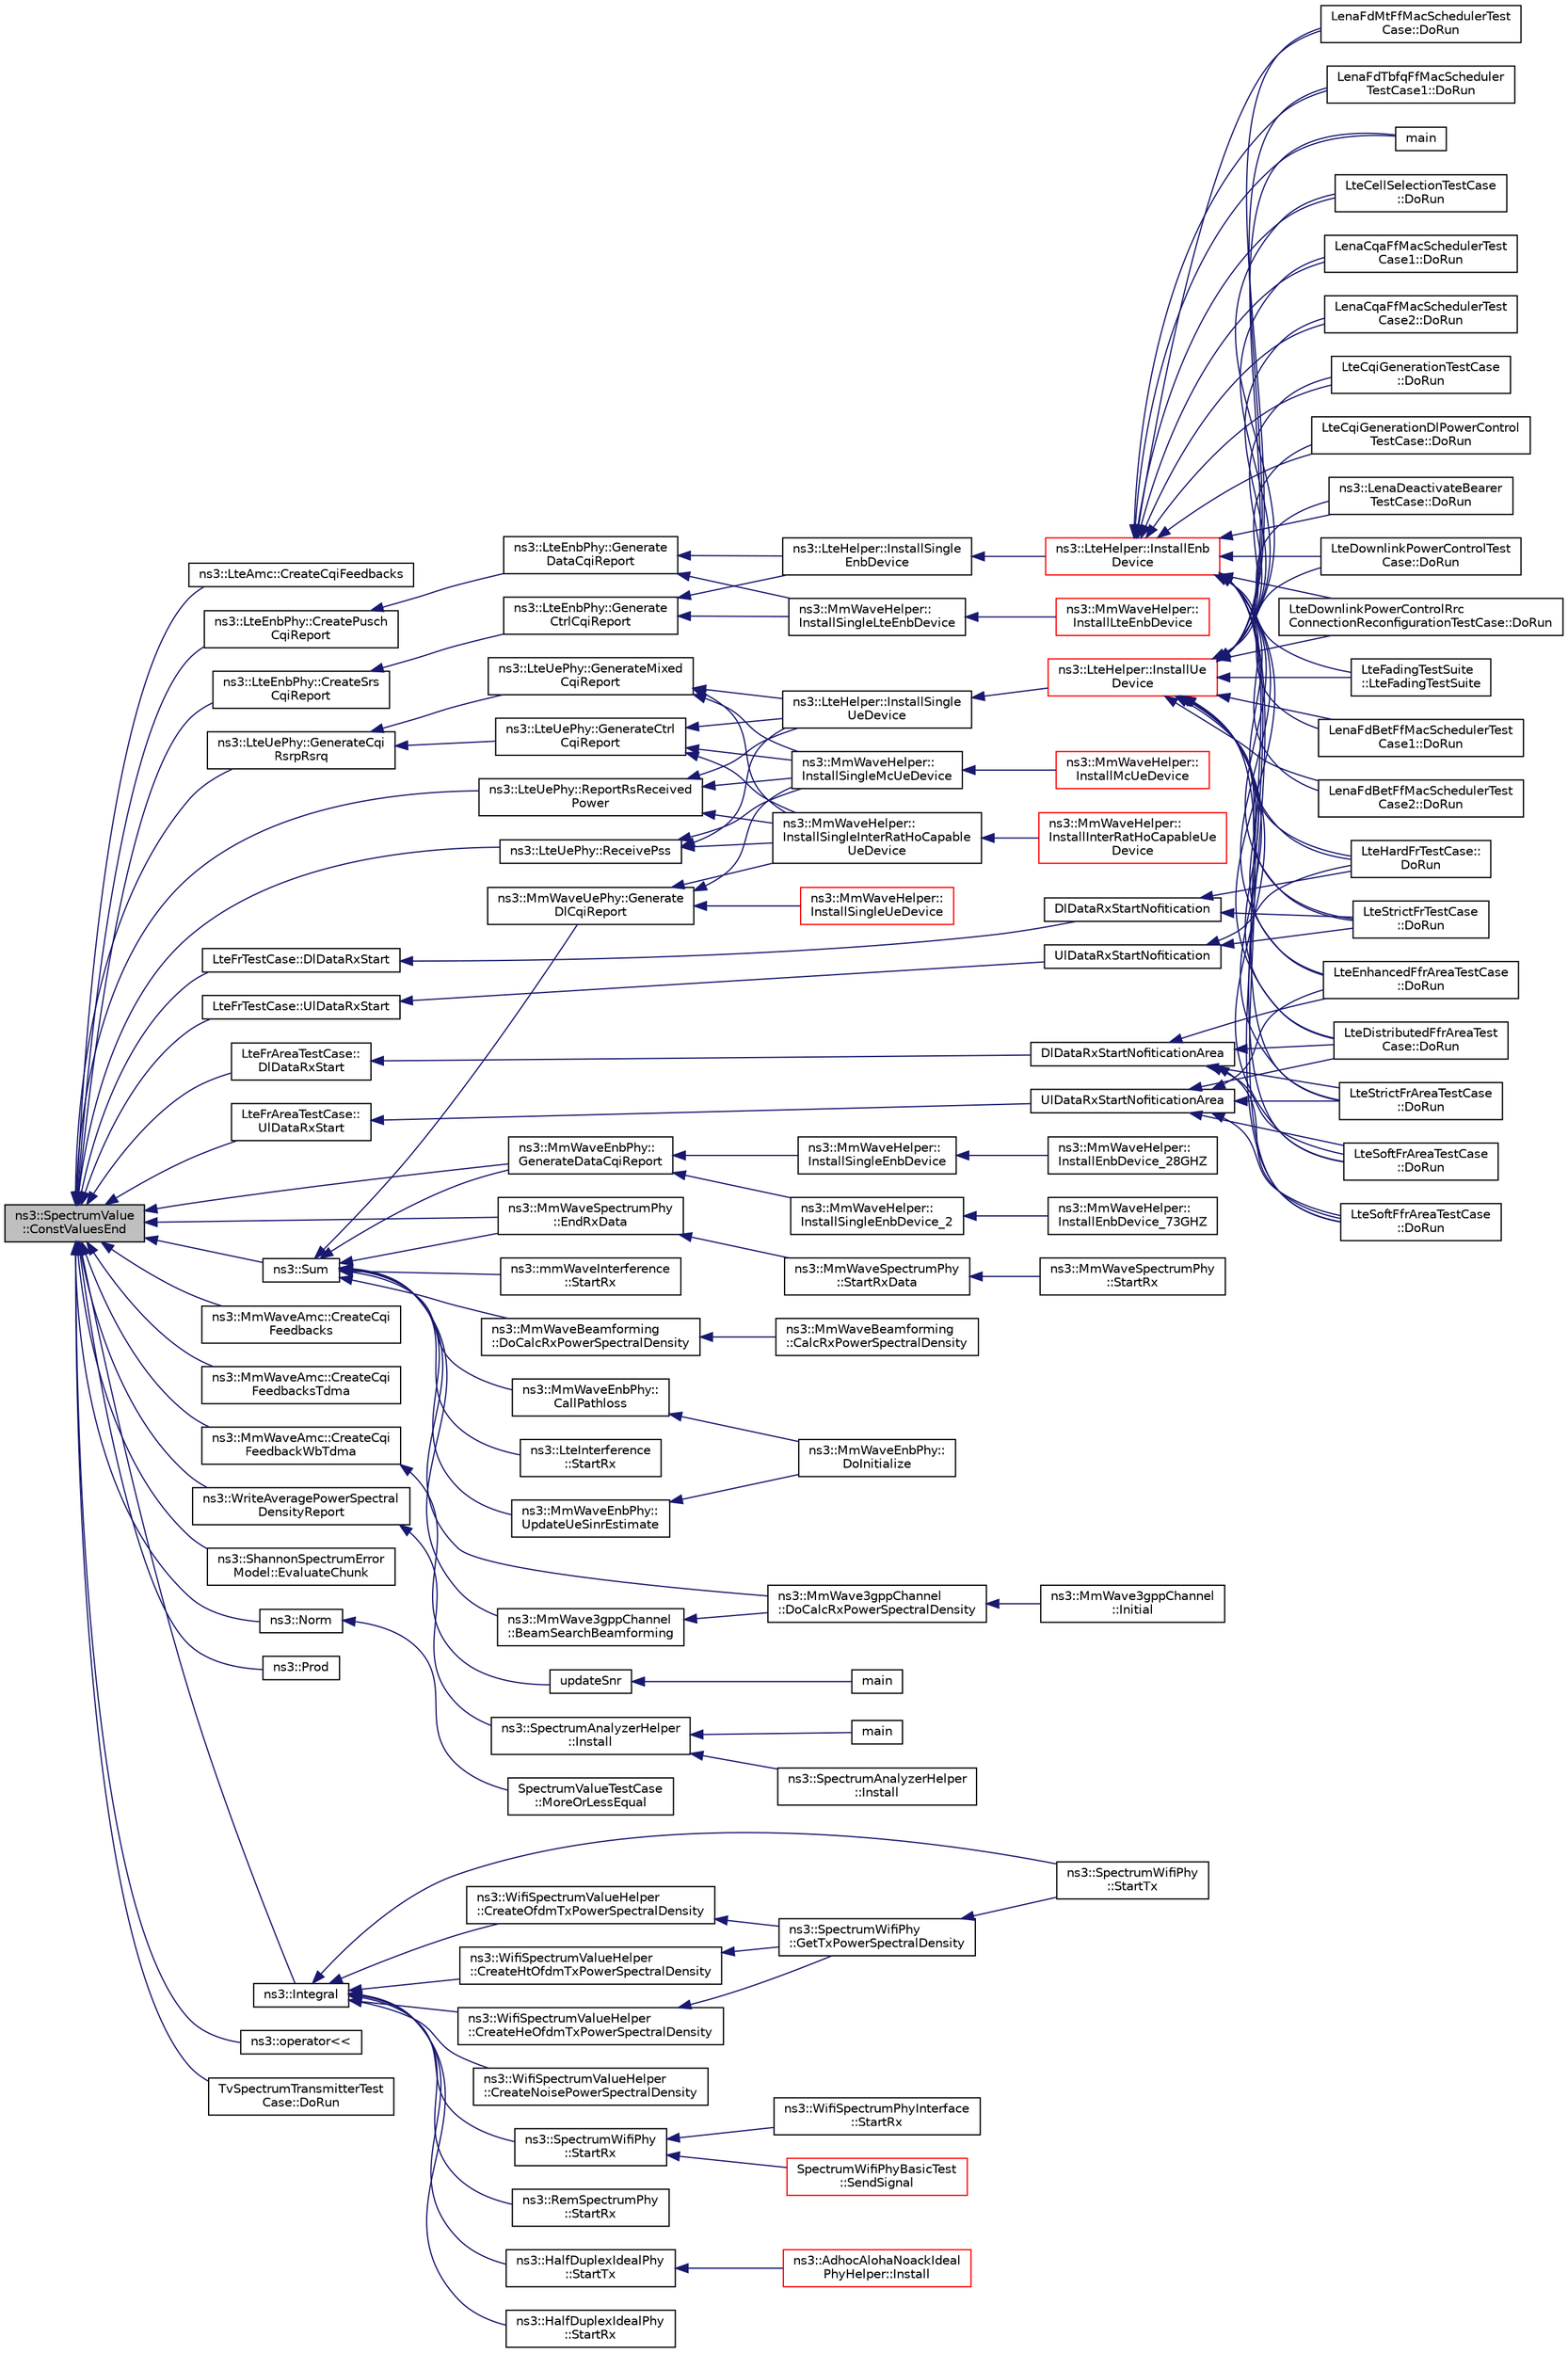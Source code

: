 digraph "ns3::SpectrumValue::ConstValuesEnd"
{
  edge [fontname="Helvetica",fontsize="10",labelfontname="Helvetica",labelfontsize="10"];
  node [fontname="Helvetica",fontsize="10",shape=record];
  rankdir="LR";
  Node1 [label="ns3::SpectrumValue\l::ConstValuesEnd",height=0.2,width=0.4,color="black", fillcolor="grey75", style="filled", fontcolor="black"];
  Node1 -> Node2 [dir="back",color="midnightblue",fontsize="10",style="solid"];
  Node2 [label="ns3::LteAmc::CreateCqiFeedbacks",height=0.2,width=0.4,color="black", fillcolor="white", style="filled",URL="$d0/dd6/classns3_1_1LteAmc.html#a5190b24fd9a520be9be4a0d4d9110cf4",tooltip="Create a message with CQI feedback. "];
  Node1 -> Node3 [dir="back",color="midnightblue",fontsize="10",style="solid"];
  Node3 [label="ns3::LteEnbPhy::CreatePusch\lCqiReport",height=0.2,width=0.4,color="black", fillcolor="white", style="filled",URL="$d3/d51/classns3_1_1LteEnbPhy.html#a1c0d9c7094c6e36c574f396e5a6270a5",tooltip="Create the UL CQI feedback from SINR values perceived at the physical layer with the PUSCH signal rec..."];
  Node3 -> Node4 [dir="back",color="midnightblue",fontsize="10",style="solid"];
  Node4 [label="ns3::LteEnbPhy::Generate\lDataCqiReport",height=0.2,width=0.4,color="black", fillcolor="white", style="filled",URL="$d3/d51/classns3_1_1LteEnbPhy.html#a606a5f28fc9d71d470d305b967698596"];
  Node4 -> Node5 [dir="back",color="midnightblue",fontsize="10",style="solid"];
  Node5 [label="ns3::LteHelper::InstallSingle\lEnbDevice",height=0.2,width=0.4,color="black", fillcolor="white", style="filled",URL="$d6/d63/classns3_1_1LteHelper.html#afac168014c3a4ac5c30bfd7c1d09cb96"];
  Node5 -> Node6 [dir="back",color="midnightblue",fontsize="10",style="solid"];
  Node6 [label="ns3::LteHelper::InstallEnb\lDevice",height=0.2,width=0.4,color="red", fillcolor="white", style="filled",URL="$d6/d63/classns3_1_1LteHelper.html#a5e009ad35ef85f46b5a6099263f15a03"];
  Node6 -> Node7 [dir="back",color="midnightblue",fontsize="10",style="solid"];
  Node7 [label="main",height=0.2,width=0.4,color="black", fillcolor="white", style="filled",URL="$d5/d9b/lena-cqi-threshold_8cc.html#a0ddf1224851353fc92bfbff6f499fa97"];
  Node6 -> Node8 [dir="back",color="midnightblue",fontsize="10",style="solid"];
  Node8 [label="LteCellSelectionTestCase\l::DoRun",height=0.2,width=0.4,color="black", fillcolor="white", style="filled",URL="$d3/d21/classLteCellSelectionTestCase.html#a2ad9dadf26f7beb5d3ed1c6dfbcef90a",tooltip="Setup the simulation according to the configuration set by the class constructor, run it..."];
  Node6 -> Node9 [dir="back",color="midnightblue",fontsize="10",style="solid"];
  Node9 [label="LenaCqaFfMacSchedulerTest\lCase1::DoRun",height=0.2,width=0.4,color="black", fillcolor="white", style="filled",URL="$d2/d5c/classLenaCqaFfMacSchedulerTestCase1.html#a91b3e2ef4ff292dbeda5559ff0eae1e6",tooltip="Implementation to actually run this TestCase. "];
  Node6 -> Node10 [dir="back",color="midnightblue",fontsize="10",style="solid"];
  Node10 [label="LenaCqaFfMacSchedulerTest\lCase2::DoRun",height=0.2,width=0.4,color="black", fillcolor="white", style="filled",URL="$d4/d7d/classLenaCqaFfMacSchedulerTestCase2.html#a773e8490a80a3afe50adf54d713d3e4a",tooltip="Implementation to actually run this TestCase. "];
  Node6 -> Node11 [dir="back",color="midnightblue",fontsize="10",style="solid"];
  Node11 [label="LteCqiGenerationTestCase\l::DoRun",height=0.2,width=0.4,color="black", fillcolor="white", style="filled",URL="$d6/d58/classLteCqiGenerationTestCase.html#a263a0f3670c23e42ed3feb7d353bdd09",tooltip="Implementation to actually run this TestCase. "];
  Node6 -> Node12 [dir="back",color="midnightblue",fontsize="10",style="solid"];
  Node12 [label="LteCqiGenerationDlPowerControl\lTestCase::DoRun",height=0.2,width=0.4,color="black", fillcolor="white", style="filled",URL="$d0/d70/classLteCqiGenerationDlPowerControlTestCase.html#a8a6ba5e52123fc8ed0deb9014a8b0591",tooltip="Implementation to actually run this TestCase. "];
  Node6 -> Node13 [dir="back",color="midnightblue",fontsize="10",style="solid"];
  Node13 [label="ns3::LenaDeactivateBearer\lTestCase::DoRun",height=0.2,width=0.4,color="black", fillcolor="white", style="filled",URL="$d4/d2f/classns3_1_1LenaDeactivateBearerTestCase.html#a214d777e46f96b701efdfd360871f53f",tooltip="Implementation to actually run this TestCase. "];
  Node6 -> Node14 [dir="back",color="midnightblue",fontsize="10",style="solid"];
  Node14 [label="LteDownlinkPowerControlTest\lCase::DoRun",height=0.2,width=0.4,color="black", fillcolor="white", style="filled",URL="$dd/d8d/classLteDownlinkPowerControlTestCase.html#a2eb1e31f7313f51061d8aa950d3f4268",tooltip="Implementation to actually run this TestCase. "];
  Node6 -> Node15 [dir="back",color="midnightblue",fontsize="10",style="solid"];
  Node15 [label="LteDownlinkPowerControlRrc\lConnectionReconfigurationTestCase::DoRun",height=0.2,width=0.4,color="black", fillcolor="white", style="filled",URL="$dd/d20/classLteDownlinkPowerControlRrcConnectionReconfigurationTestCase.html#a3f7be434747a85c448ade6fc4500d552",tooltip="Implementation to actually run this TestCase. "];
  Node6 -> Node16 [dir="back",color="midnightblue",fontsize="10",style="solid"];
  Node16 [label="LteFadingTestSuite\l::LteFadingTestSuite",height=0.2,width=0.4,color="black", fillcolor="white", style="filled",URL="$da/d7a/classLteFadingTestSuite.html#aa8f5d146edf68b18fe52196168dcbf90"];
  Node6 -> Node17 [dir="back",color="midnightblue",fontsize="10",style="solid"];
  Node17 [label="LenaFdBetFfMacSchedulerTest\lCase1::DoRun",height=0.2,width=0.4,color="black", fillcolor="white", style="filled",URL="$de/d24/classLenaFdBetFfMacSchedulerTestCase1.html#a21b7a9f396adcc1ab24ddefc919345f2",tooltip="Implementation to actually run this TestCase. "];
  Node6 -> Node18 [dir="back",color="midnightblue",fontsize="10",style="solid"];
  Node18 [label="LenaFdBetFfMacSchedulerTest\lCase2::DoRun",height=0.2,width=0.4,color="black", fillcolor="white", style="filled",URL="$d5/de5/classLenaFdBetFfMacSchedulerTestCase2.html#a51c587a50f2087be7c3950f4d2d82852",tooltip="Implementation to actually run this TestCase. "];
  Node6 -> Node19 [dir="back",color="midnightblue",fontsize="10",style="solid"];
  Node19 [label="LenaFdMtFfMacSchedulerTest\lCase::DoRun",height=0.2,width=0.4,color="black", fillcolor="white", style="filled",URL="$d6/dbd/classLenaFdMtFfMacSchedulerTestCase.html#a5cfc445b7daa4a02df317b46ee007f1a",tooltip="Implementation to actually run this TestCase. "];
  Node6 -> Node20 [dir="back",color="midnightblue",fontsize="10",style="solid"];
  Node20 [label="LenaFdTbfqFfMacScheduler\lTestCase1::DoRun",height=0.2,width=0.4,color="black", fillcolor="white", style="filled",URL="$d8/d07/classLenaFdTbfqFfMacSchedulerTestCase1.html#ae0536bf54d4e05fbf3600c1654c14cc0",tooltip="Implementation to actually run this TestCase. "];
  Node6 -> Node21 [dir="back",color="midnightblue",fontsize="10",style="solid"];
  Node21 [label="LteHardFrTestCase::\lDoRun",height=0.2,width=0.4,color="black", fillcolor="white", style="filled",URL="$d3/d19/classLteHardFrTestCase.html#a7267927f1ffb7acff88742eb33ab2e3c",tooltip="Implementation to actually run this TestCase. "];
  Node6 -> Node22 [dir="back",color="midnightblue",fontsize="10",style="solid"];
  Node22 [label="LteStrictFrTestCase\l::DoRun",height=0.2,width=0.4,color="black", fillcolor="white", style="filled",URL="$d7/d86/classLteStrictFrTestCase.html#afd223c9e5a1d3e14a244303963e21425",tooltip="Implementation to actually run this TestCase. "];
  Node6 -> Node23 [dir="back",color="midnightblue",fontsize="10",style="solid"];
  Node23 [label="LteStrictFrAreaTestCase\l::DoRun",height=0.2,width=0.4,color="black", fillcolor="white", style="filled",URL="$df/d79/classLteStrictFrAreaTestCase.html#a61e945e04c3b10a50c2f484198199b49",tooltip="Implementation to actually run this TestCase. "];
  Node6 -> Node24 [dir="back",color="midnightblue",fontsize="10",style="solid"];
  Node24 [label="LteSoftFrAreaTestCase\l::DoRun",height=0.2,width=0.4,color="black", fillcolor="white", style="filled",URL="$de/df4/classLteSoftFrAreaTestCase.html#ae0df301b6c0f1a80a0145746b15a109c",tooltip="Implementation to actually run this TestCase. "];
  Node6 -> Node25 [dir="back",color="midnightblue",fontsize="10",style="solid"];
  Node25 [label="LteSoftFfrAreaTestCase\l::DoRun",height=0.2,width=0.4,color="black", fillcolor="white", style="filled",URL="$d5/df1/classLteSoftFfrAreaTestCase.html#aaf88ccad780563fc6394cd97ec9328d4",tooltip="Implementation to actually run this TestCase. "];
  Node6 -> Node26 [dir="back",color="midnightblue",fontsize="10",style="solid"];
  Node26 [label="LteEnhancedFfrAreaTestCase\l::DoRun",height=0.2,width=0.4,color="black", fillcolor="white", style="filled",URL="$dc/d2a/classLteEnhancedFfrAreaTestCase.html#aa242a1923952a50df92c3e291f1ca8a6",tooltip="Implementation to actually run this TestCase. "];
  Node6 -> Node27 [dir="back",color="midnightblue",fontsize="10",style="solid"];
  Node27 [label="LteDistributedFfrAreaTest\lCase::DoRun",height=0.2,width=0.4,color="black", fillcolor="white", style="filled",URL="$d7/d87/classLteDistributedFfrAreaTestCase.html#a1a386a39f2ddc3d22b17a134b775e2b7",tooltip="Implementation to actually run this TestCase. "];
  Node4 -> Node28 [dir="back",color="midnightblue",fontsize="10",style="solid"];
  Node28 [label="ns3::MmWaveHelper::\lInstallSingleLteEnbDevice",height=0.2,width=0.4,color="black", fillcolor="white", style="filled",URL="$dd/d6b/classns3_1_1MmWaveHelper.html#aaeb59f78f5681d696fe4b3ddea022406"];
  Node28 -> Node29 [dir="back",color="midnightblue",fontsize="10",style="solid"];
  Node29 [label="ns3::MmWaveHelper::\lInstallLteEnbDevice",height=0.2,width=0.4,color="red", fillcolor="white", style="filled",URL="$dd/d6b/classns3_1_1MmWaveHelper.html#a5c265e74ff3134d117adabadb1e25357"];
  Node1 -> Node30 [dir="back",color="midnightblue",fontsize="10",style="solid"];
  Node30 [label="ns3::LteEnbPhy::CreateSrs\lCqiReport",height=0.2,width=0.4,color="black", fillcolor="white", style="filled",URL="$d3/d51/classns3_1_1LteEnbPhy.html#a7028105291805bab644313e02429f0cc",tooltip="Create the UL CQI feedback from SINR values perceived at the physical layer with the SRS signal recei..."];
  Node30 -> Node31 [dir="back",color="midnightblue",fontsize="10",style="solid"];
  Node31 [label="ns3::LteEnbPhy::Generate\lCtrlCqiReport",height=0.2,width=0.4,color="black", fillcolor="white", style="filled",URL="$d3/d51/classns3_1_1LteEnbPhy.html#abf6978d738fa1f07c4ca36dd1b6fd5b1"];
  Node31 -> Node5 [dir="back",color="midnightblue",fontsize="10",style="solid"];
  Node31 -> Node28 [dir="back",color="midnightblue",fontsize="10",style="solid"];
  Node1 -> Node32 [dir="back",color="midnightblue",fontsize="10",style="solid"];
  Node32 [label="ns3::LteUePhy::GenerateCqi\lRsrpRsrq",height=0.2,width=0.4,color="black", fillcolor="white", style="filled",URL="$da/ddd/classns3_1_1LteUePhy.html#a925f046fc4e8f4727b308f6e0d3ec3b4"];
  Node32 -> Node33 [dir="back",color="midnightblue",fontsize="10",style="solid"];
  Node33 [label="ns3::LteUePhy::GenerateCtrl\lCqiReport",height=0.2,width=0.4,color="black", fillcolor="white", style="filled",URL="$da/ddd/classns3_1_1LteUePhy.html#a7eb062ce376b91b78d2bcfec9119c228"];
  Node33 -> Node34 [dir="back",color="midnightblue",fontsize="10",style="solid"];
  Node34 [label="ns3::LteHelper::InstallSingle\lUeDevice",height=0.2,width=0.4,color="black", fillcolor="white", style="filled",URL="$d6/d63/classns3_1_1LteHelper.html#afa6e13db5742241f48f8f4b8533b67f6"];
  Node34 -> Node35 [dir="back",color="midnightblue",fontsize="10",style="solid"];
  Node35 [label="ns3::LteHelper::InstallUe\lDevice",height=0.2,width=0.4,color="red", fillcolor="white", style="filled",URL="$d6/d63/classns3_1_1LteHelper.html#ac9cd932d7de92811cfa953c2e3b2fc9f"];
  Node35 -> Node7 [dir="back",color="midnightblue",fontsize="10",style="solid"];
  Node35 -> Node8 [dir="back",color="midnightblue",fontsize="10",style="solid"];
  Node35 -> Node9 [dir="back",color="midnightblue",fontsize="10",style="solid"];
  Node35 -> Node10 [dir="back",color="midnightblue",fontsize="10",style="solid"];
  Node35 -> Node11 [dir="back",color="midnightblue",fontsize="10",style="solid"];
  Node35 -> Node12 [dir="back",color="midnightblue",fontsize="10",style="solid"];
  Node35 -> Node13 [dir="back",color="midnightblue",fontsize="10",style="solid"];
  Node35 -> Node14 [dir="back",color="midnightblue",fontsize="10",style="solid"];
  Node35 -> Node15 [dir="back",color="midnightblue",fontsize="10",style="solid"];
  Node35 -> Node16 [dir="back",color="midnightblue",fontsize="10",style="solid"];
  Node35 -> Node17 [dir="back",color="midnightblue",fontsize="10",style="solid"];
  Node35 -> Node18 [dir="back",color="midnightblue",fontsize="10",style="solid"];
  Node35 -> Node19 [dir="back",color="midnightblue",fontsize="10",style="solid"];
  Node35 -> Node20 [dir="back",color="midnightblue",fontsize="10",style="solid"];
  Node35 -> Node21 [dir="back",color="midnightblue",fontsize="10",style="solid"];
  Node35 -> Node22 [dir="back",color="midnightblue",fontsize="10",style="solid"];
  Node35 -> Node23 [dir="back",color="midnightblue",fontsize="10",style="solid"];
  Node35 -> Node24 [dir="back",color="midnightblue",fontsize="10",style="solid"];
  Node35 -> Node25 [dir="back",color="midnightblue",fontsize="10",style="solid"];
  Node35 -> Node26 [dir="back",color="midnightblue",fontsize="10",style="solid"];
  Node35 -> Node27 [dir="back",color="midnightblue",fontsize="10",style="solid"];
  Node33 -> Node36 [dir="back",color="midnightblue",fontsize="10",style="solid"];
  Node36 [label="ns3::MmWaveHelper::\lInstallSingleMcUeDevice",height=0.2,width=0.4,color="black", fillcolor="white", style="filled",URL="$dd/d6b/classns3_1_1MmWaveHelper.html#a236cf69b7851d5bdf0c532c47dd19bd5"];
  Node36 -> Node37 [dir="back",color="midnightblue",fontsize="10",style="solid"];
  Node37 [label="ns3::MmWaveHelper::\lInstallMcUeDevice",height=0.2,width=0.4,color="red", fillcolor="white", style="filled",URL="$dd/d6b/classns3_1_1MmWaveHelper.html#a0d017af816f9651994b5ae38e55f4584"];
  Node33 -> Node38 [dir="back",color="midnightblue",fontsize="10",style="solid"];
  Node38 [label="ns3::MmWaveHelper::\lInstallSingleInterRatHoCapable\lUeDevice",height=0.2,width=0.4,color="black", fillcolor="white", style="filled",URL="$dd/d6b/classns3_1_1MmWaveHelper.html#ab39af31d58b43a27347c95ef8f999591"];
  Node38 -> Node39 [dir="back",color="midnightblue",fontsize="10",style="solid"];
  Node39 [label="ns3::MmWaveHelper::\lInstallInterRatHoCapableUe\lDevice",height=0.2,width=0.4,color="red", fillcolor="white", style="filled",URL="$dd/d6b/classns3_1_1MmWaveHelper.html#a4a30b6e9361765ac818cebbf337b8231"];
  Node32 -> Node40 [dir="back",color="midnightblue",fontsize="10",style="solid"];
  Node40 [label="ns3::LteUePhy::GenerateMixed\lCqiReport",height=0.2,width=0.4,color="black", fillcolor="white", style="filled",URL="$da/ddd/classns3_1_1LteUePhy.html#afdd5a3c3b8a0a7bc8996254bd693e0de"];
  Node40 -> Node34 [dir="back",color="midnightblue",fontsize="10",style="solid"];
  Node40 -> Node36 [dir="back",color="midnightblue",fontsize="10",style="solid"];
  Node40 -> Node38 [dir="back",color="midnightblue",fontsize="10",style="solid"];
  Node1 -> Node41 [dir="back",color="midnightblue",fontsize="10",style="solid"];
  Node41 [label="ns3::LteUePhy::ReportRsReceived\lPower",height=0.2,width=0.4,color="black", fillcolor="white", style="filled",URL="$da/ddd/classns3_1_1LteUePhy.html#aca025f112e83d159f7a1b0fb822d77b6"];
  Node41 -> Node34 [dir="back",color="midnightblue",fontsize="10",style="solid"];
  Node41 -> Node36 [dir="back",color="midnightblue",fontsize="10",style="solid"];
  Node41 -> Node38 [dir="back",color="midnightblue",fontsize="10",style="solid"];
  Node1 -> Node42 [dir="back",color="midnightblue",fontsize="10",style="solid"];
  Node42 [label="ns3::LteUePhy::ReceivePss",height=0.2,width=0.4,color="black", fillcolor="white", style="filled",URL="$da/ddd/classns3_1_1LteUePhy.html#a2727abdb8f0559d6bc67349d9089723d"];
  Node42 -> Node34 [dir="back",color="midnightblue",fontsize="10",style="solid"];
  Node42 -> Node36 [dir="back",color="midnightblue",fontsize="10",style="solid"];
  Node42 -> Node38 [dir="back",color="midnightblue",fontsize="10",style="solid"];
  Node1 -> Node43 [dir="back",color="midnightblue",fontsize="10",style="solid"];
  Node43 [label="LteFrTestCase::DlDataRxStart",height=0.2,width=0.4,color="black", fillcolor="white", style="filled",URL="$d9/db9/classLteFrTestCase.html#a01a287862bb43a1903601d6bab39eba9"];
  Node43 -> Node44 [dir="back",color="midnightblue",fontsize="10",style="solid"];
  Node44 [label="DlDataRxStartNofitication",height=0.2,width=0.4,color="black", fillcolor="white", style="filled",URL="$da/de6/lte-test-frequency-reuse_8cc.html#aaf568764de648457da3536a8940a8510"];
  Node44 -> Node21 [dir="back",color="midnightblue",fontsize="10",style="solid"];
  Node44 -> Node22 [dir="back",color="midnightblue",fontsize="10",style="solid"];
  Node1 -> Node45 [dir="back",color="midnightblue",fontsize="10",style="solid"];
  Node45 [label="LteFrTestCase::UlDataRxStart",height=0.2,width=0.4,color="black", fillcolor="white", style="filled",URL="$d9/db9/classLteFrTestCase.html#a29a1e65e5bad38bacd7db1d539de5786"];
  Node45 -> Node46 [dir="back",color="midnightblue",fontsize="10",style="solid"];
  Node46 [label="UlDataRxStartNofitication",height=0.2,width=0.4,color="black", fillcolor="white", style="filled",URL="$da/de6/lte-test-frequency-reuse_8cc.html#ae8691768e5cb30db2389ac11752ce7b3"];
  Node46 -> Node21 [dir="back",color="midnightblue",fontsize="10",style="solid"];
  Node46 -> Node22 [dir="back",color="midnightblue",fontsize="10",style="solid"];
  Node1 -> Node47 [dir="back",color="midnightblue",fontsize="10",style="solid"];
  Node47 [label="LteFrAreaTestCase::\lDlDataRxStart",height=0.2,width=0.4,color="black", fillcolor="white", style="filled",URL="$d1/ddf/classLteFrAreaTestCase.html#a7f80e2da86bd1c944ded59a943c8aac9"];
  Node47 -> Node48 [dir="back",color="midnightblue",fontsize="10",style="solid"];
  Node48 [label="DlDataRxStartNofiticationArea",height=0.2,width=0.4,color="black", fillcolor="white", style="filled",URL="$da/de6/lte-test-frequency-reuse_8cc.html#a39fd51e5983e3a2105d2862729ad91e0"];
  Node48 -> Node23 [dir="back",color="midnightblue",fontsize="10",style="solid"];
  Node48 -> Node24 [dir="back",color="midnightblue",fontsize="10",style="solid"];
  Node48 -> Node25 [dir="back",color="midnightblue",fontsize="10",style="solid"];
  Node48 -> Node26 [dir="back",color="midnightblue",fontsize="10",style="solid"];
  Node48 -> Node27 [dir="back",color="midnightblue",fontsize="10",style="solid"];
  Node1 -> Node49 [dir="back",color="midnightblue",fontsize="10",style="solid"];
  Node49 [label="LteFrAreaTestCase::\lUlDataRxStart",height=0.2,width=0.4,color="black", fillcolor="white", style="filled",URL="$d1/ddf/classLteFrAreaTestCase.html#a711a5d4976fbcfe16a6c4a53a28d179f"];
  Node49 -> Node50 [dir="back",color="midnightblue",fontsize="10",style="solid"];
  Node50 [label="UlDataRxStartNofiticationArea",height=0.2,width=0.4,color="black", fillcolor="white", style="filled",URL="$da/de6/lte-test-frequency-reuse_8cc.html#a1011b9d239710e3f627e9aada5d64778"];
  Node50 -> Node23 [dir="back",color="midnightblue",fontsize="10",style="solid"];
  Node50 -> Node24 [dir="back",color="midnightblue",fontsize="10",style="solid"];
  Node50 -> Node25 [dir="back",color="midnightblue",fontsize="10",style="solid"];
  Node50 -> Node26 [dir="back",color="midnightblue",fontsize="10",style="solid"];
  Node50 -> Node27 [dir="back",color="midnightblue",fontsize="10",style="solid"];
  Node1 -> Node51 [dir="back",color="midnightblue",fontsize="10",style="solid"];
  Node51 [label="ns3::MmWaveAmc::CreateCqi\lFeedbacks",height=0.2,width=0.4,color="black", fillcolor="white", style="filled",URL="$db/da8/classns3_1_1MmWaveAmc.html#a673c746802068cda65762a6a78f41404"];
  Node1 -> Node52 [dir="back",color="midnightblue",fontsize="10",style="solid"];
  Node52 [label="ns3::MmWaveAmc::CreateCqi\lFeedbacksTdma",height=0.2,width=0.4,color="black", fillcolor="white", style="filled",URL="$db/da8/classns3_1_1MmWaveAmc.html#a82460d4003c51ac63ecfe23a3c8bbaec"];
  Node1 -> Node53 [dir="back",color="midnightblue",fontsize="10",style="solid"];
  Node53 [label="ns3::MmWaveAmc::CreateCqi\lFeedbackWbTdma",height=0.2,width=0.4,color="black", fillcolor="white", style="filled",URL="$db/da8/classns3_1_1MmWaveAmc.html#a692293fdeba014cbaa8e316bd12a6fd0"];
  Node53 -> Node54 [dir="back",color="midnightblue",fontsize="10",style="solid"];
  Node54 [label="updateSnr",height=0.2,width=0.4,color="black", fillcolor="white", style="filled",URL="$d0/d3c/mmwave-amc-test_8cc.html#acbc789d09623d926a18a031079a40297"];
  Node54 -> Node55 [dir="back",color="midnightblue",fontsize="10",style="solid"];
  Node55 [label="main",height=0.2,width=0.4,color="black", fillcolor="white", style="filled",URL="$d0/d3c/mmwave-amc-test_8cc.html#a0ddf1224851353fc92bfbff6f499fa97"];
  Node1 -> Node56 [dir="back",color="midnightblue",fontsize="10",style="solid"];
  Node56 [label="ns3::MmWaveEnbPhy::\lGenerateDataCqiReport",height=0.2,width=0.4,color="black", fillcolor="white", style="filled",URL="$d1/d58/classns3_1_1MmWaveEnbPhy.html#a016525ae90876006ff14b0a73c9a33a4"];
  Node56 -> Node57 [dir="back",color="midnightblue",fontsize="10",style="solid"];
  Node57 [label="ns3::MmWaveHelper::\lInstallSingleEnbDevice",height=0.2,width=0.4,color="black", fillcolor="white", style="filled",URL="$dd/d6b/classns3_1_1MmWaveHelper.html#a3198d03edd662d9d9e46f5895f0217db"];
  Node57 -> Node58 [dir="back",color="midnightblue",fontsize="10",style="solid"];
  Node58 [label="ns3::MmWaveHelper::\lInstallEnbDevice_28GHZ",height=0.2,width=0.4,color="black", fillcolor="white", style="filled",URL="$dd/d6b/classns3_1_1MmWaveHelper.html#a3e0d0318741fcb8717b2db52bbe63d3c"];
  Node56 -> Node59 [dir="back",color="midnightblue",fontsize="10",style="solid"];
  Node59 [label="ns3::MmWaveHelper::\lInstallSingleEnbDevice_2",height=0.2,width=0.4,color="black", fillcolor="white", style="filled",URL="$dd/d6b/classns3_1_1MmWaveHelper.html#a9e8fdb55ce66ac62798d0707edb9d871"];
  Node59 -> Node60 [dir="back",color="midnightblue",fontsize="10",style="solid"];
  Node60 [label="ns3::MmWaveHelper::\lInstallEnbDevice_73GHZ",height=0.2,width=0.4,color="black", fillcolor="white", style="filled",URL="$dd/d6b/classns3_1_1MmWaveHelper.html#aab63ebad5509a2c9392d6de3668b0d09"];
  Node1 -> Node61 [dir="back",color="midnightblue",fontsize="10",style="solid"];
  Node61 [label="ns3::MmWaveSpectrumPhy\l::EndRxData",height=0.2,width=0.4,color="black", fillcolor="white", style="filled",URL="$de/d08/classns3_1_1MmWaveSpectrumPhy.html#abc84ca909d7e225a7f31d8e88bb20865"];
  Node61 -> Node62 [dir="back",color="midnightblue",fontsize="10",style="solid"];
  Node62 [label="ns3::MmWaveSpectrumPhy\l::StartRxData",height=0.2,width=0.4,color="black", fillcolor="white", style="filled",URL="$de/d08/classns3_1_1MmWaveSpectrumPhy.html#a7e46417700c6917e5f5e7d719f756746"];
  Node62 -> Node63 [dir="back",color="midnightblue",fontsize="10",style="solid"];
  Node63 [label="ns3::MmWaveSpectrumPhy\l::StartRx",height=0.2,width=0.4,color="black", fillcolor="white", style="filled",URL="$de/d08/classns3_1_1MmWaveSpectrumPhy.html#ab4e138db0344c04c7a6b4cb48c0cf3b8"];
  Node1 -> Node64 [dir="back",color="midnightblue",fontsize="10",style="solid"];
  Node64 [label="ns3::WriteAveragePowerSpectral\lDensityReport",height=0.2,width=0.4,color="black", fillcolor="white", style="filled",URL="$db/d29/group__spectrum.html#ga0f83c7e6ef0082eec9df1e99ffba29b7",tooltip="Writes a report of the Average Power Spectral Density. "];
  Node64 -> Node65 [dir="back",color="midnightblue",fontsize="10",style="solid"];
  Node65 [label="ns3::SpectrumAnalyzerHelper\l::Install",height=0.2,width=0.4,color="black", fillcolor="white", style="filled",URL="$d6/d5d/classns3_1_1SpectrumAnalyzerHelper.html#a64479eb63eb6b5ad5536ee8ecf2c717a"];
  Node65 -> Node66 [dir="back",color="midnightblue",fontsize="10",style="solid"];
  Node66 [label="main",height=0.2,width=0.4,color="black", fillcolor="white", style="filled",URL="$d9/d7b/lena-distributed-ffr_8cc.html#a0ddf1224851353fc92bfbff6f499fa97"];
  Node65 -> Node67 [dir="back",color="midnightblue",fontsize="10",style="solid"];
  Node67 [label="ns3::SpectrumAnalyzerHelper\l::Install",height=0.2,width=0.4,color="black", fillcolor="white", style="filled",URL="$d6/d5d/classns3_1_1SpectrumAnalyzerHelper.html#ab0cee5b2df25931495f12402ca698056"];
  Node1 -> Node68 [dir="back",color="midnightblue",fontsize="10",style="solid"];
  Node68 [label="ns3::ShannonSpectrumError\lModel::EvaluateChunk",height=0.2,width=0.4,color="black", fillcolor="white", style="filled",URL="$dc/dd2/classns3_1_1ShannonSpectrumErrorModel.html#aef33d9188f5a6b43f908bf72401fe549"];
  Node1 -> Node69 [dir="back",color="midnightblue",fontsize="10",style="solid"];
  Node69 [label="ns3::Norm",height=0.2,width=0.4,color="black", fillcolor="white", style="filled",URL="$d7/d2e/namespacens3.html#a929727240faf05726072f417f657f654"];
  Node69 -> Node70 [dir="back",color="midnightblue",fontsize="10",style="solid"];
  Node70 [label="SpectrumValueTestCase\l::MoreOrLessEqual",height=0.2,width=0.4,color="black", fillcolor="white", style="filled",URL="$d2/ded/classSpectrumValueTestCase.html#a273675ffa83634c76ce0d26bdf6a2c05"];
  Node1 -> Node71 [dir="back",color="midnightblue",fontsize="10",style="solid"];
  Node71 [label="ns3::Sum",height=0.2,width=0.4,color="black", fillcolor="white", style="filled",URL="$d7/d2e/namespacens3.html#afad5475661952172fe6ef1260360dad8"];
  Node71 -> Node72 [dir="back",color="midnightblue",fontsize="10",style="solid"];
  Node72 [label="ns3::LteInterference\l::StartRx",height=0.2,width=0.4,color="black", fillcolor="white", style="filled",URL="$da/d0b/classns3_1_1LteInterference.html#ac22640d17df2793412cf169fb4768e90"];
  Node71 -> Node73 [dir="back",color="midnightblue",fontsize="10",style="solid"];
  Node73 [label="ns3::MmWave3gppChannel\l::DoCalcRxPowerSpectralDensity",height=0.2,width=0.4,color="black", fillcolor="white", style="filled",URL="$d5/d15/classns3_1_1MmWave3gppChannel.html#a598876f469ba922150b9d9b86e160ca0"];
  Node73 -> Node74 [dir="back",color="midnightblue",fontsize="10",style="solid"];
  Node74 [label="ns3::MmWave3gppChannel\l::Initial",height=0.2,width=0.4,color="black", fillcolor="white", style="filled",URL="$d5/d15/classns3_1_1MmWave3gppChannel.html#ad51205a072737028520bb1bf7d255050"];
  Node71 -> Node75 [dir="back",color="midnightblue",fontsize="10",style="solid"];
  Node75 [label="ns3::MmWave3gppChannel\l::BeamSearchBeamforming",height=0.2,width=0.4,color="black", fillcolor="white", style="filled",URL="$d5/d15/classns3_1_1MmWave3gppChannel.html#ac361c14154934a6e7633a0a8c561e788"];
  Node75 -> Node73 [dir="back",color="midnightblue",fontsize="10",style="solid"];
  Node71 -> Node76 [dir="back",color="midnightblue",fontsize="10",style="solid"];
  Node76 [label="ns3::MmWaveBeamforming\l::DoCalcRxPowerSpectralDensity",height=0.2,width=0.4,color="black", fillcolor="white", style="filled",URL="$dc/d81/classns3_1_1MmWaveBeamforming.html#ad3ba8df3cac25621dda994fbd1a0080d",tooltip="below function is changed by sjkang1117 "];
  Node76 -> Node77 [dir="back",color="midnightblue",fontsize="10",style="solid"];
  Node77 [label="ns3::MmWaveBeamforming\l::CalcRxPowerSpectralDensity",height=0.2,width=0.4,color="black", fillcolor="white", style="filled",URL="$dc/d81/classns3_1_1MmWaveBeamforming.html#aec238993ada0c52fe6e0230bdbc929d7"];
  Node71 -> Node78 [dir="back",color="midnightblue",fontsize="10",style="solid"];
  Node78 [label="ns3::MmWaveEnbPhy::\lCallPathloss",height=0.2,width=0.4,color="black", fillcolor="white", style="filled",URL="$d1/d58/classns3_1_1MmWaveEnbPhy.html#a5ebec66c2776262f3d54c43ee1cc34db"];
  Node78 -> Node79 [dir="back",color="midnightblue",fontsize="10",style="solid"];
  Node79 [label="ns3::MmWaveEnbPhy::\lDoInitialize",height=0.2,width=0.4,color="black", fillcolor="white", style="filled",URL="$d1/d58/classns3_1_1MmWaveEnbPhy.html#ad591594eeb17ea029240b75c9f578578"];
  Node71 -> Node80 [dir="back",color="midnightblue",fontsize="10",style="solid"];
  Node80 [label="ns3::MmWaveEnbPhy::\lUpdateUeSinrEstimate",height=0.2,width=0.4,color="black", fillcolor="white", style="filled",URL="$d1/d58/classns3_1_1MmWaveEnbPhy.html#a09aa03118ceed8c46f87dc0f6b6c71a2"];
  Node80 -> Node79 [dir="back",color="midnightblue",fontsize="10",style="solid"];
  Node71 -> Node56 [dir="back",color="midnightblue",fontsize="10",style="solid"];
  Node71 -> Node81 [dir="back",color="midnightblue",fontsize="10",style="solid"];
  Node81 [label="ns3::mmWaveInterference\l::StartRx",height=0.2,width=0.4,color="black", fillcolor="white", style="filled",URL="$d3/df5/classns3_1_1mmWaveInterference.html#ab12e116581090e640ee37ffd79935eba"];
  Node71 -> Node61 [dir="back",color="midnightblue",fontsize="10",style="solid"];
  Node71 -> Node82 [dir="back",color="midnightblue",fontsize="10",style="solid"];
  Node82 [label="ns3::MmWaveUePhy::Generate\lDlCqiReport",height=0.2,width=0.4,color="black", fillcolor="white", style="filled",URL="$d8/df0/classns3_1_1MmWaveUePhy.html#a94ad8ac60220078f5b5928018fb0e933"];
  Node82 -> Node36 [dir="back",color="midnightblue",fontsize="10",style="solid"];
  Node82 -> Node38 [dir="back",color="midnightblue",fontsize="10",style="solid"];
  Node82 -> Node83 [dir="back",color="midnightblue",fontsize="10",style="solid"];
  Node83 [label="ns3::MmWaveHelper::\lInstallSingleUeDevice",height=0.2,width=0.4,color="red", fillcolor="white", style="filled",URL="$dd/d6b/classns3_1_1MmWaveHelper.html#a2a37293b8b5542851f3c74cec20d44df"];
  Node1 -> Node84 [dir="back",color="midnightblue",fontsize="10",style="solid"];
  Node84 [label="ns3::Prod",height=0.2,width=0.4,color="black", fillcolor="white", style="filled",URL="$d7/d2e/namespacens3.html#ada030e93e711d4b9ea379c57cf0c5e4b"];
  Node1 -> Node85 [dir="back",color="midnightblue",fontsize="10",style="solid"];
  Node85 [label="ns3::Integral",height=0.2,width=0.4,color="black", fillcolor="white", style="filled",URL="$d7/d2e/namespacens3.html#a3dd3817567502f8bc77b04e47134c070"];
  Node85 -> Node86 [dir="back",color="midnightblue",fontsize="10",style="solid"];
  Node86 [label="ns3::RemSpectrumPhy\l::StartRx",height=0.2,width=0.4,color="black", fillcolor="white", style="filled",URL="$d0/dbd/classns3_1_1RemSpectrumPhy.html#a9ddd325516aae88f04bd688c08a27e0d"];
  Node85 -> Node87 [dir="back",color="midnightblue",fontsize="10",style="solid"];
  Node87 [label="ns3::HalfDuplexIdealPhy\l::StartTx",height=0.2,width=0.4,color="black", fillcolor="white", style="filled",URL="$d9/d5b/classns3_1_1HalfDuplexIdealPhy.html#ae5cc5d9c4faab8c4119c7f9a5a631cca"];
  Node87 -> Node88 [dir="back",color="midnightblue",fontsize="10",style="solid"];
  Node88 [label="ns3::AdhocAlohaNoackIdeal\lPhyHelper::Install",height=0.2,width=0.4,color="red", fillcolor="white", style="filled",URL="$d6/d7d/classns3_1_1AdhocAlohaNoackIdealPhyHelper.html#a0b9cb9d602fd1027f7f39a776e745abe"];
  Node85 -> Node89 [dir="back",color="midnightblue",fontsize="10",style="solid"];
  Node89 [label="ns3::HalfDuplexIdealPhy\l::StartRx",height=0.2,width=0.4,color="black", fillcolor="white", style="filled",URL="$d9/d5b/classns3_1_1HalfDuplexIdealPhy.html#aa2d9a411ba82c4bbd77a2e5a0bc2657f"];
  Node85 -> Node90 [dir="back",color="midnightblue",fontsize="10",style="solid"];
  Node90 [label="ns3::WifiSpectrumValueHelper\l::CreateOfdmTxPowerSpectralDensity",height=0.2,width=0.4,color="black", fillcolor="white", style="filled",URL="$d9/d20/classns3_1_1WifiSpectrumValueHelper.html#a32a14869505db7683618793e0dfd98a8"];
  Node90 -> Node91 [dir="back",color="midnightblue",fontsize="10",style="solid"];
  Node91 [label="ns3::SpectrumWifiPhy\l::GetTxPowerSpectralDensity",height=0.2,width=0.4,color="black", fillcolor="white", style="filled",URL="$d6/d39/classns3_1_1SpectrumWifiPhy.html#a36d579959efb946f0ebb3725c3b9ae47"];
  Node91 -> Node92 [dir="back",color="midnightblue",fontsize="10",style="solid"];
  Node92 [label="ns3::SpectrumWifiPhy\l::StartTx",height=0.2,width=0.4,color="black", fillcolor="white", style="filled",URL="$d6/d39/classns3_1_1SpectrumWifiPhy.html#ae0e6d5affdd06543c8fcfed2959e438a"];
  Node85 -> Node93 [dir="back",color="midnightblue",fontsize="10",style="solid"];
  Node93 [label="ns3::WifiSpectrumValueHelper\l::CreateHtOfdmTxPowerSpectralDensity",height=0.2,width=0.4,color="black", fillcolor="white", style="filled",URL="$d9/d20/classns3_1_1WifiSpectrumValueHelper.html#aa665281a873f271a23891864ea1e1051"];
  Node93 -> Node91 [dir="back",color="midnightblue",fontsize="10",style="solid"];
  Node85 -> Node94 [dir="back",color="midnightblue",fontsize="10",style="solid"];
  Node94 [label="ns3::WifiSpectrumValueHelper\l::CreateHeOfdmTxPowerSpectralDensity",height=0.2,width=0.4,color="black", fillcolor="white", style="filled",URL="$d9/d20/classns3_1_1WifiSpectrumValueHelper.html#a35c32f78f5e62a70691a2d0472f8d6d9"];
  Node94 -> Node91 [dir="back",color="midnightblue",fontsize="10",style="solid"];
  Node85 -> Node95 [dir="back",color="midnightblue",fontsize="10",style="solid"];
  Node95 [label="ns3::WifiSpectrumValueHelper\l::CreateNoisePowerSpectralDensity",height=0.2,width=0.4,color="black", fillcolor="white", style="filled",URL="$d9/d20/classns3_1_1WifiSpectrumValueHelper.html#a38762118c46d925371f0a14200fbdc6a"];
  Node85 -> Node96 [dir="back",color="midnightblue",fontsize="10",style="solid"];
  Node96 [label="ns3::SpectrumWifiPhy\l::StartRx",height=0.2,width=0.4,color="black", fillcolor="white", style="filled",URL="$d6/d39/classns3_1_1SpectrumWifiPhy.html#aead1ebdbaf59361928cd6ffa7abc3161"];
  Node96 -> Node97 [dir="back",color="midnightblue",fontsize="10",style="solid"];
  Node97 [label="ns3::WifiSpectrumPhyInterface\l::StartRx",height=0.2,width=0.4,color="black", fillcolor="white", style="filled",URL="$da/d0a/classns3_1_1WifiSpectrumPhyInterface.html#a30e2efbacd400ef27f4a0bfb501bf940"];
  Node96 -> Node98 [dir="back",color="midnightblue",fontsize="10",style="solid"];
  Node98 [label="SpectrumWifiPhyBasicTest\l::SendSignal",height=0.2,width=0.4,color="red", fillcolor="white", style="filled",URL="$df/d29/classSpectrumWifiPhyBasicTest.html#a99a44e9e6abcf378592b2a2df06ba394"];
  Node85 -> Node92 [dir="back",color="midnightblue",fontsize="10",style="solid"];
  Node1 -> Node99 [dir="back",color="midnightblue",fontsize="10",style="solid"];
  Node99 [label="ns3::operator\<\<",height=0.2,width=0.4,color="black", fillcolor="white", style="filled",URL="$d7/d2e/namespacens3.html#a1e898cfd2c2fed3fdbd465a5c1b9f69d",tooltip="Output stream operator. "];
  Node1 -> Node100 [dir="back",color="midnightblue",fontsize="10",style="solid"];
  Node100 [label="TvSpectrumTransmitterTest\lCase::DoRun",height=0.2,width=0.4,color="black", fillcolor="white", style="filled",URL="$d7/da6/classTvSpectrumTransmitterTestCase.html#ad94f615589a3c3e1216415ed943bcc26",tooltip="Implementation to actually run this TestCase. "];
}

